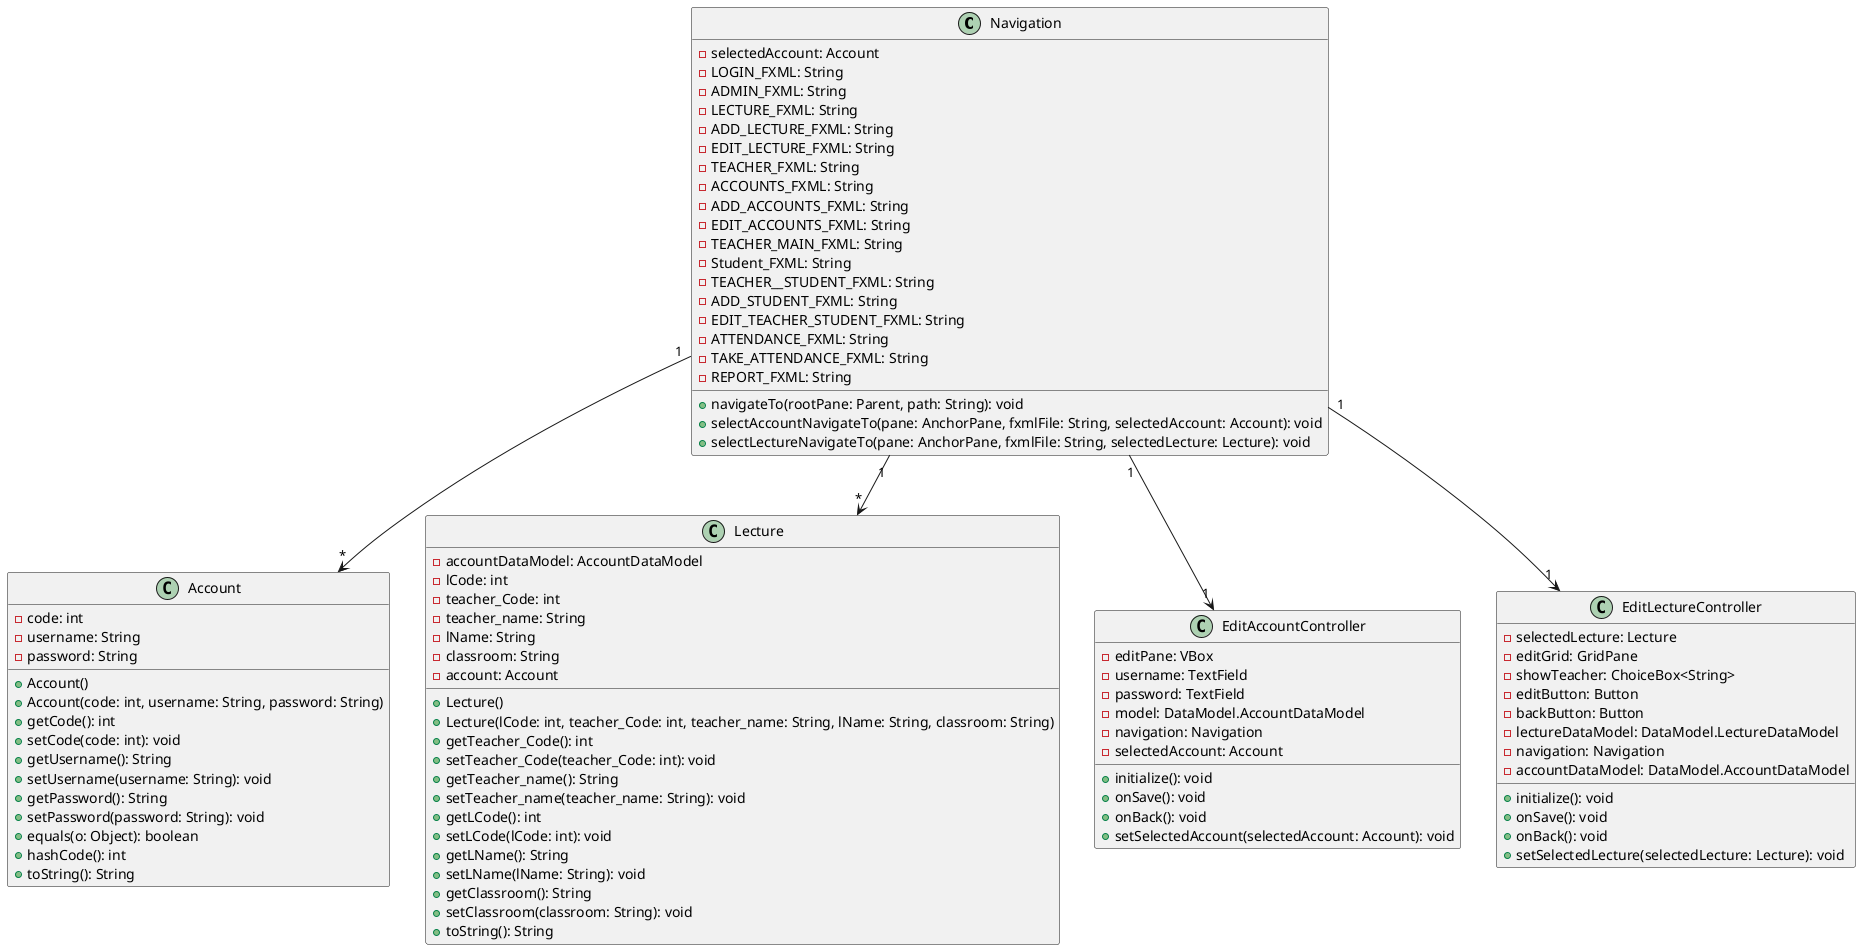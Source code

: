 @startuml

class Navigation {
  - selectedAccount: Account
  - LOGIN_FXML: String
  - ADMIN_FXML: String
  - LECTURE_FXML: String
  - ADD_LECTURE_FXML: String
  - EDIT_LECTURE_FXML: String
  - TEACHER_FXML: String
  - ACCOUNTS_FXML: String
  - ADD_ACCOUNTS_FXML: String
  - EDIT_ACCOUNTS_FXML: String
  - TEACHER_MAIN_FXML: String
  - Student_FXML: String
  - TEACHER__STUDENT_FXML: String
  - ADD_STUDENT_FXML: String
  - EDIT_TEACHER_STUDENT_FXML: String
  - ATTENDANCE_FXML: String
  - TAKE_ATTENDANCE_FXML: String
  - REPORT_FXML: String

  + navigateTo(rootPane: Parent, path: String): void
  + selectAccountNavigateTo(pane: AnchorPane, fxmlFile: String, selectedAccount: Account): void
  + selectLectureNavigateTo(pane: AnchorPane, fxmlFile: String, selectedLecture: Lecture): void
}

class Account {
    - code: int
    - username: String
    - password: String

    + Account()
    + Account(code: int, username: String, password: String)
    + getCode(): int
    + setCode(code: int): void
    + getUsername(): String
    + setUsername(username: String): void
    + getPassword(): String
    + setPassword(password: String): void
    + equals(o: Object): boolean
    + hashCode(): int
    + toString(): String
}

class Lecture {
   - accountDataModel: AccountDataModel
    - lCode: int
    - teacher_Code: int
    - teacher_name: String
    - lName: String
    - classroom: String
    - account: Account

    + Lecture()
    + Lecture(lCode: int, teacher_Code: int, teacher_name: String, lName: String, classroom: String)
    + getTeacher_Code(): int
    + setTeacher_Code(teacher_Code: int): void
    + getTeacher_name(): String
    + setTeacher_name(teacher_name: String): void
    + getLCode(): int
    + setLCode(lCode: int): void
    + getLName(): String
    + setLName(lName: String): void
    + getClassroom(): String
    + setClassroom(classroom: String): void
    + toString(): String
}

class EditAccountController {
 - editPane: VBox
   - username: TextField
   - password: TextField
   - model: DataModel.AccountDataModel
   - navigation: Navigation
   - selectedAccount: Account

   + initialize(): void
   + onSave(): void
   + onBack(): void
   + setSelectedAccount(selectedAccount: Account): void
}

class EditLectureController {
 - selectedLecture: Lecture
   - editGrid: GridPane
   - showTeacher: ChoiceBox<String>
   - editButton: Button
   - backButton: Button
   - lectureDataModel: DataModel.LectureDataModel
   - navigation: Navigation
   - accountDataModel: DataModel.AccountDataModel

   + initialize(): void
   + onSave(): void
   + onBack(): void
   + setSelectedLecture(selectedLecture: Lecture): void
}

Navigation "1" --> "*" Account
Navigation "1" --> "*" Lecture
Navigation "1" --> "1" EditAccountController
Navigation "1" --> "1" EditLectureController
@enduml